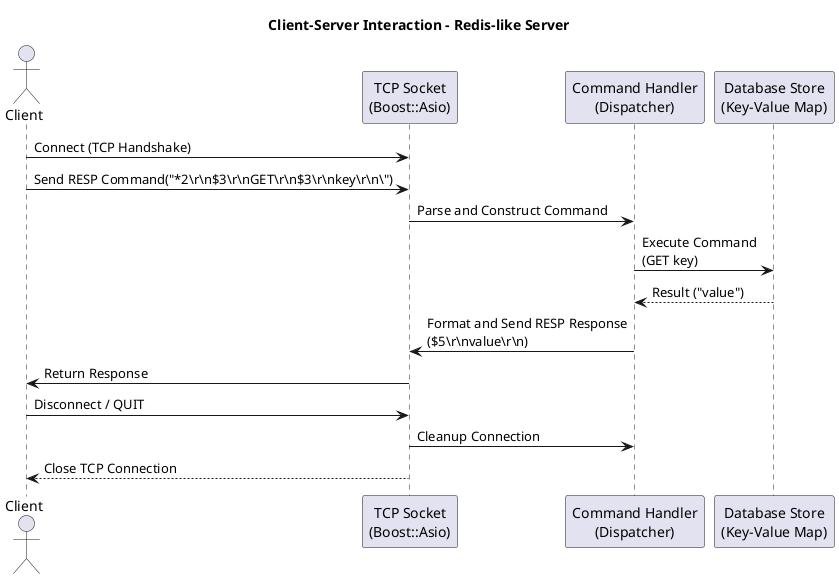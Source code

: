@startuml
title Client-Server Interaction - Redis-like Server

actor Client
participant "TCP Socket\n(Boost::Asio)" as Socket
participant "Command Handler\n(Dispatcher)" as Dispatcher
participant "Database Store\n(Key-Value Map)" as DB

Client -> Socket : Connect (TCP Handshake)
Client -> Socket : Send RESP Command("*2\\r\\n$3\\r\\nGET\\r\\n$3\\r\\nkey\\r\\n\")
Socket -> Dispatcher : Parse and Construct Command
Dispatcher -> DB : Execute Command\n(GET key)
DB --> Dispatcher : Result ("value")
Dispatcher -> Socket : Format and Send RESP Response\n($5\\r\\nvalue\\r\\n)
Socket -> Client : Return Response

Client -> Socket : Disconnect / QUIT
Socket -> Dispatcher : Cleanup Connection
Socket --> Client : Close TCP Connection

@enduml
